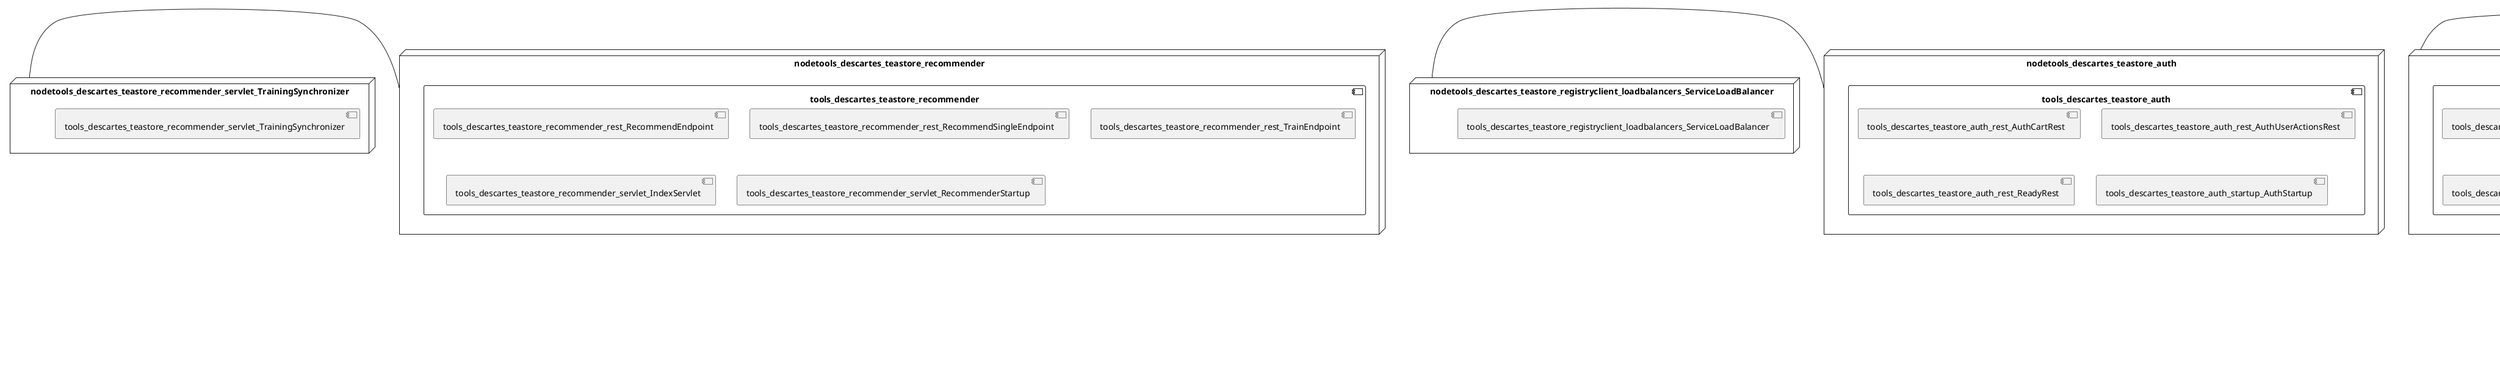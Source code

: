@startuml
skinparam fixCircleLabelOverlapping true
skinparam componentStyle uml2
node nodetools_descartes_teastore_auth {
component tools_descartes_teastore_auth {
[tools_descartes_teastore_auth_rest_AuthCartRest] [[descartesresearch-teastore-psr.system#_T-AJDVnlEe-tpL-qix5q-A]]
[tools_descartes_teastore_auth_rest_AuthUserActionsRest] [[descartesresearch-teastore-psr.system#_T-AJDVnlEe-tpL-qix5q-A]]
[tools_descartes_teastore_auth_rest_ReadyRest] [[descartesresearch-teastore-psr.system#_T-AJDVnlEe-tpL-qix5q-A]]
[tools_descartes_teastore_auth_startup_AuthStartup] [[descartesresearch-teastore-psr.system#_T-AJDVnlEe-tpL-qix5q-A]]
}
}
node nodetools_descartes_teastore_image {
component tools_descartes_teastore_image {
[tools_descartes_teastore_image_rest_ImageProviderEndpoint] [[descartesresearch-teastore-psr.system#_T-AJDVnlEe-tpL-qix5q-A]]
[tools_descartes_teastore_image_setup_ImageProviderStartup] [[descartesresearch-teastore-psr.system#_T-AJDVnlEe-tpL-qix5q-A]]
}
}
node nodetools_descartes_teastore_kieker_rabbitmq {
component tools_descartes_teastore_kieker_rabbitmq {
[tools_descartes_teastore_kieker_rabbitmq_DisplayLogs] [[descartesresearch-teastore-psr.system#_T-AJDVnlEe-tpL-qix5q-A]]
[tools_descartes_teastore_kieker_rabbitmq_IndexServlet] [[descartesresearch-teastore-psr.system#_T-AJDVnlEe-tpL-qix5q-A]]
[tools_descartes_teastore_kieker_rabbitmq_Reset] [[descartesresearch-teastore-psr.system#_T-AJDVnlEe-tpL-qix5q-A]]
}
}
node nodetools_descartes_teastore_persistence {
component tools_descartes_teastore_persistence {
[tools_descartes_teastore_persistence_rest_CacheManagerEndpoint] [[descartesresearch-teastore-psr.system#_T-AJDVnlEe-tpL-qix5q-A]]
[tools_descartes_teastore_persistence_rest_CategoryEndpoint] [[descartesresearch-teastore-psr.system#_T-AJDVnlEe-tpL-qix5q-A]]
[tools_descartes_teastore_persistence_rest_DatabaseGenerationEndpoint] [[descartesresearch-teastore-psr.system#_T-AJDVnlEe-tpL-qix5q-A]]
[tools_descartes_teastore_persistence_rest_OrderEndpoint] [[descartesresearch-teastore-psr.system#_T-AJDVnlEe-tpL-qix5q-A]]
[tools_descartes_teastore_persistence_rest_OrderItemEndpoint] [[descartesresearch-teastore-psr.system#_T-AJDVnlEe-tpL-qix5q-A]]
[tools_descartes_teastore_persistence_rest_ProductEndpoint] [[descartesresearch-teastore-psr.system#_T-AJDVnlEe-tpL-qix5q-A]]
[tools_descartes_teastore_persistence_rest_UserEndpoint] [[descartesresearch-teastore-psr.system#_T-AJDVnlEe-tpL-qix5q-A]]
[tools_descartes_teastore_persistence_servlet_IndexServlet] [[descartesresearch-teastore-psr.system#_T-AJDVnlEe-tpL-qix5q-A]]
}
}
node nodetools_descartes_teastore_recommender {
component tools_descartes_teastore_recommender {
[tools_descartes_teastore_recommender_rest_RecommendEndpoint] [[descartesresearch-teastore-psr.system#_T-AJDVnlEe-tpL-qix5q-A]]
[tools_descartes_teastore_recommender_rest_RecommendSingleEndpoint] [[descartesresearch-teastore-psr.system#_T-AJDVnlEe-tpL-qix5q-A]]
[tools_descartes_teastore_recommender_rest_TrainEndpoint] [[descartesresearch-teastore-psr.system#_T-AJDVnlEe-tpL-qix5q-A]]
[tools_descartes_teastore_recommender_servlet_IndexServlet] [[descartesresearch-teastore-psr.system#_T-AJDVnlEe-tpL-qix5q-A]]
[tools_descartes_teastore_recommender_servlet_RecommenderStartup] [[descartesresearch-teastore-psr.system#_T-AJDVnlEe-tpL-qix5q-A]]
}
}
node nodetools_descartes_teastore_registry {
component tools_descartes_teastore_registry {
[tools_descartes_teastore_registry_rest_RegistryREST] [[descartesresearch-teastore-psr.system#_T-AJDVnlEe-tpL-qix5q-A]]
[tools_descartes_teastore_registry_rest_RegistryStartup] [[descartesresearch-teastore-psr.system#_T-AJDVnlEe-tpL-qix5q-A]]
[tools_descartes_teastore_registry_servlet_IndexServlet] [[descartesresearch-teastore-psr.system#_T-AJDVnlEe-tpL-qix5q-A]]
}
}
node nodetools_descartes_teastore_webui {
component tools_descartes_teastore_webui {
[tools_descartes_teastore_webui_rest_ReadyRest] [[descartesresearch-teastore-psr.system#_T-AJDVnlEe-tpL-qix5q-A]]
[tools_descartes_teastore_webui_servlet_AboutUsServlet] [[descartesresearch-teastore-psr.system#_T-AJDVnlEe-tpL-qix5q-A]]
[tools_descartes_teastore_webui_servlet_CartActionServlet] [[descartesresearch-teastore-psr.system#_T-AJDVnlEe-tpL-qix5q-A]]
[tools_descartes_teastore_webui_servlet_CartServlet] [[descartesresearch-teastore-psr.system#_T-AJDVnlEe-tpL-qix5q-A]]
[tools_descartes_teastore_webui_servlet_CategoryServlet] [[descartesresearch-teastore-psr.system#_T-AJDVnlEe-tpL-qix5q-A]]
[tools_descartes_teastore_webui_servlet_DataBaseActionServlet] [[descartesresearch-teastore-psr.system#_T-AJDVnlEe-tpL-qix5q-A]]
[tools_descartes_teastore_webui_servlet_DataBaseServlet] [[descartesresearch-teastore-psr.system#_T-AJDVnlEe-tpL-qix5q-A]]
[tools_descartes_teastore_webui_servlet_ErrorServlet] [[descartesresearch-teastore-psr.system#_T-AJDVnlEe-tpL-qix5q-A]]
[tools_descartes_teastore_webui_servlet_IndexServlet] [[descartesresearch-teastore-psr.system#_T-AJDVnlEe-tpL-qix5q-A]]
[tools_descartes_teastore_webui_servlet_LoginActionServlet] [[descartesresearch-teastore-psr.system#_T-AJDVnlEe-tpL-qix5q-A]]
[tools_descartes_teastore_webui_servlet_LoginServlet] [[descartesresearch-teastore-psr.system#_T-AJDVnlEe-tpL-qix5q-A]]
[tools_descartes_teastore_webui_servlet_OrderServlet] [[descartesresearch-teastore-psr.system#_T-AJDVnlEe-tpL-qix5q-A]]
[tools_descartes_teastore_webui_servlet_ProductServlet] [[descartesresearch-teastore-psr.system#_T-AJDVnlEe-tpL-qix5q-A]]
[tools_descartes_teastore_webui_servlet_ProfileServlet] [[descartesresearch-teastore-psr.system#_T-AJDVnlEe-tpL-qix5q-A]]
[tools_descartes_teastore_webui_servlet_StatusServlet] [[descartesresearch-teastore-psr.system#_T-AJDVnlEe-tpL-qix5q-A]]
[tools_descartes_teastore_webui_startup_WebuiStartup] [[descartesresearch-teastore-psr.system#_T-AJDVnlEe-tpL-qix5q-A]]
}
}
node nodetools_descartes_teastore_recommender_servlet_TrainingSynchronizer {
[tools_descartes_teastore_recommender_servlet_TrainingSynchronizer] [[descartesresearch-teastore-psr.system#_T-AJDVnlEe-tpL-qix5q-A]]
}
node nodetools_descartes_teastore_registry_rest_Registry {
[tools_descartes_teastore_registry_rest_Registry] [[descartesresearch-teastore-psr.system#_T-AJDVnlEe-tpL-qix5q-A]]
}
node nodetools_descartes_teastore_registryclient_RegistryClient {
[tools_descartes_teastore_registryclient_RegistryClient] [[descartesresearch-teastore-psr.system#_T-AJDVnlEe-tpL-qix5q-A]]
}
node nodetools_descartes_teastore_registryclient_loadbalancers_ServiceLoadBalancer {
[tools_descartes_teastore_registryclient_loadbalancers_ServiceLoadBalancer] [[descartesresearch-teastore-psr.system#_T-AJDVnlEe-tpL-qix5q-A]]
}
node nodetools_descartes_teastore_registryclient_util_RESTClient {
[tools_descartes_teastore_registryclient_util_RESTClient] [[descartesresearch-teastore-psr.system#_T-AJDVnlEe-tpL-qix5q-A]]
}
[nodetools_descartes_teastore_recommender_servlet_TrainingSynchronizer] - [nodetools_descartes_teastore_recommender]
[nodetools_descartes_teastore_registryclient_loadbalancers_ServiceLoadBalancer] - [nodetools_descartes_teastore_auth]
[nodetools_descartes_teastore_registry] - [nodetools_descartes_teastore_registryclient_RegistryClient]

@enduml
